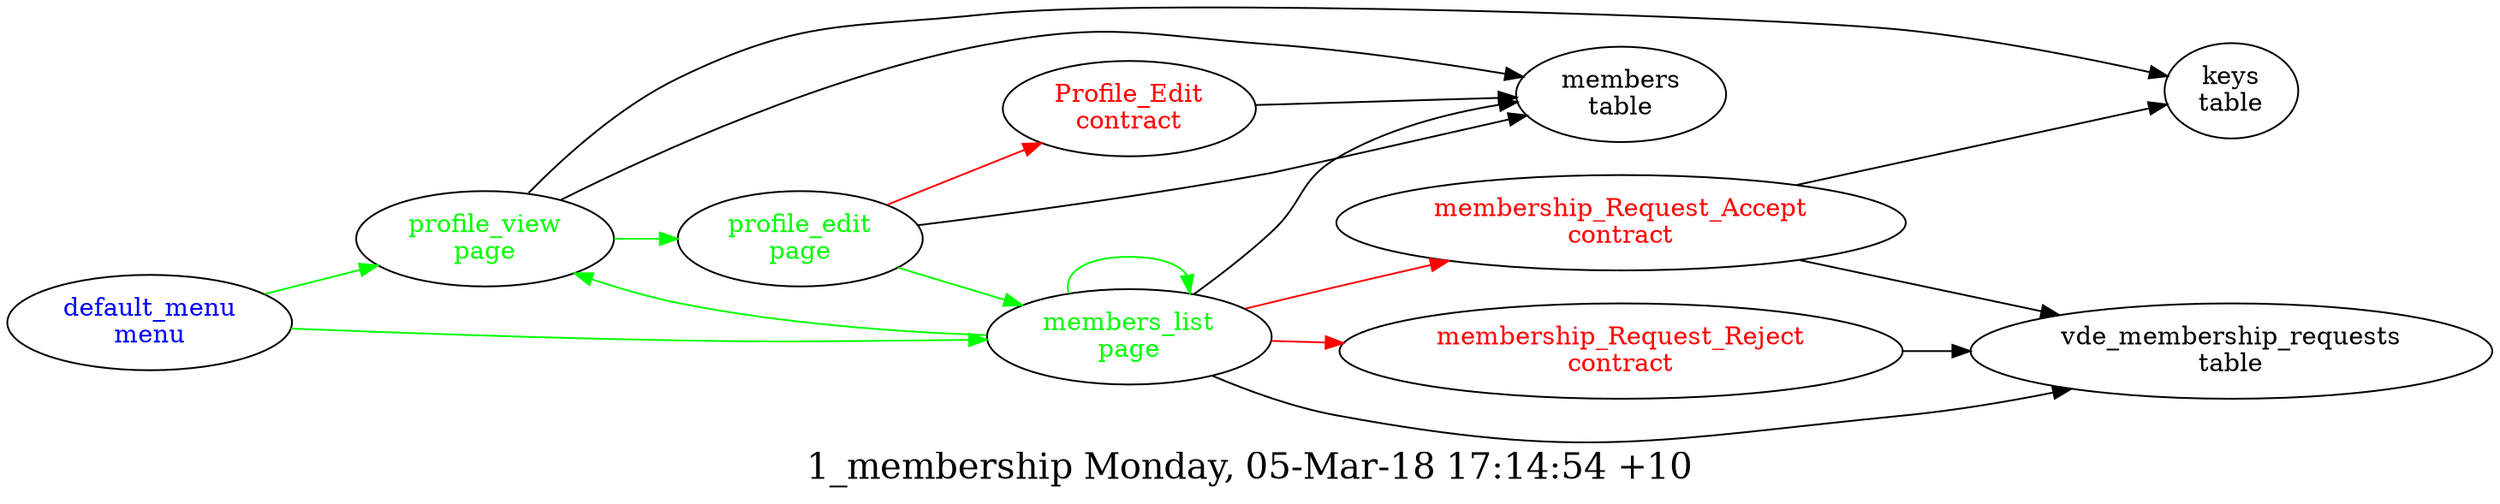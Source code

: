 digraph G {
fontsize="20.0";
label="1_membership Monday, 05-Mar-18 17:14:54 +10";
rankdir=LR;
"Profile_Edit\ncontract" -> "members\ntable"
"Profile_Edit\ncontract" [fontcolor=red, group=contracts];
"membership_Request_Accept\ncontract" -> "vde_membership_requests\ntable"
"membership_Request_Accept\ncontract" -> "keys\ntable"
"membership_Request_Accept\ncontract" [fontcolor=red, group=contracts];
"membership_Request_Reject\ncontract" -> "vde_membership_requests\ntable"
"membership_Request_Reject\ncontract" [fontcolor=red, group=contracts];
"default_menu\nmenu" -> "profile_view\npage"  [ color=green ]
"default_menu\nmenu" -> "members_list\npage"  [ color=green ]
"default_menu\nmenu" [fontcolor=blue, group=menus];
"members_list\npage" -> "membership_Request_Accept\ncontract"  [ color=red ]
"members_list\npage" -> "membership_Request_Reject\ncontract"  [ color=red ]
"members_list\npage" -> "members\ntable"
"members_list\npage" -> "vde_membership_requests\ntable"
"members_list\npage" -> "profile_view\npage"  [ color=green ]
"members_list\npage" -> "members_list\npage"  [ color=green ]
"members_list\npage" [fontcolor=green, group=pages];
"profile_edit\npage" -> "Profile_Edit\ncontract"  [ color=red ]
"profile_edit\npage" -> "members\ntable"
"profile_edit\npage" -> "members_list\npage"  [ color=green ]
"profile_edit\npage" [fontcolor=green, group=pages];
"profile_view\npage" -> "members\ntable"
"profile_view\npage" -> "keys\ntable"
"profile_view\npage" -> "profile_edit\npage"  [ color=green ]
"profile_view\npage" [fontcolor=green, group=pages];
}
